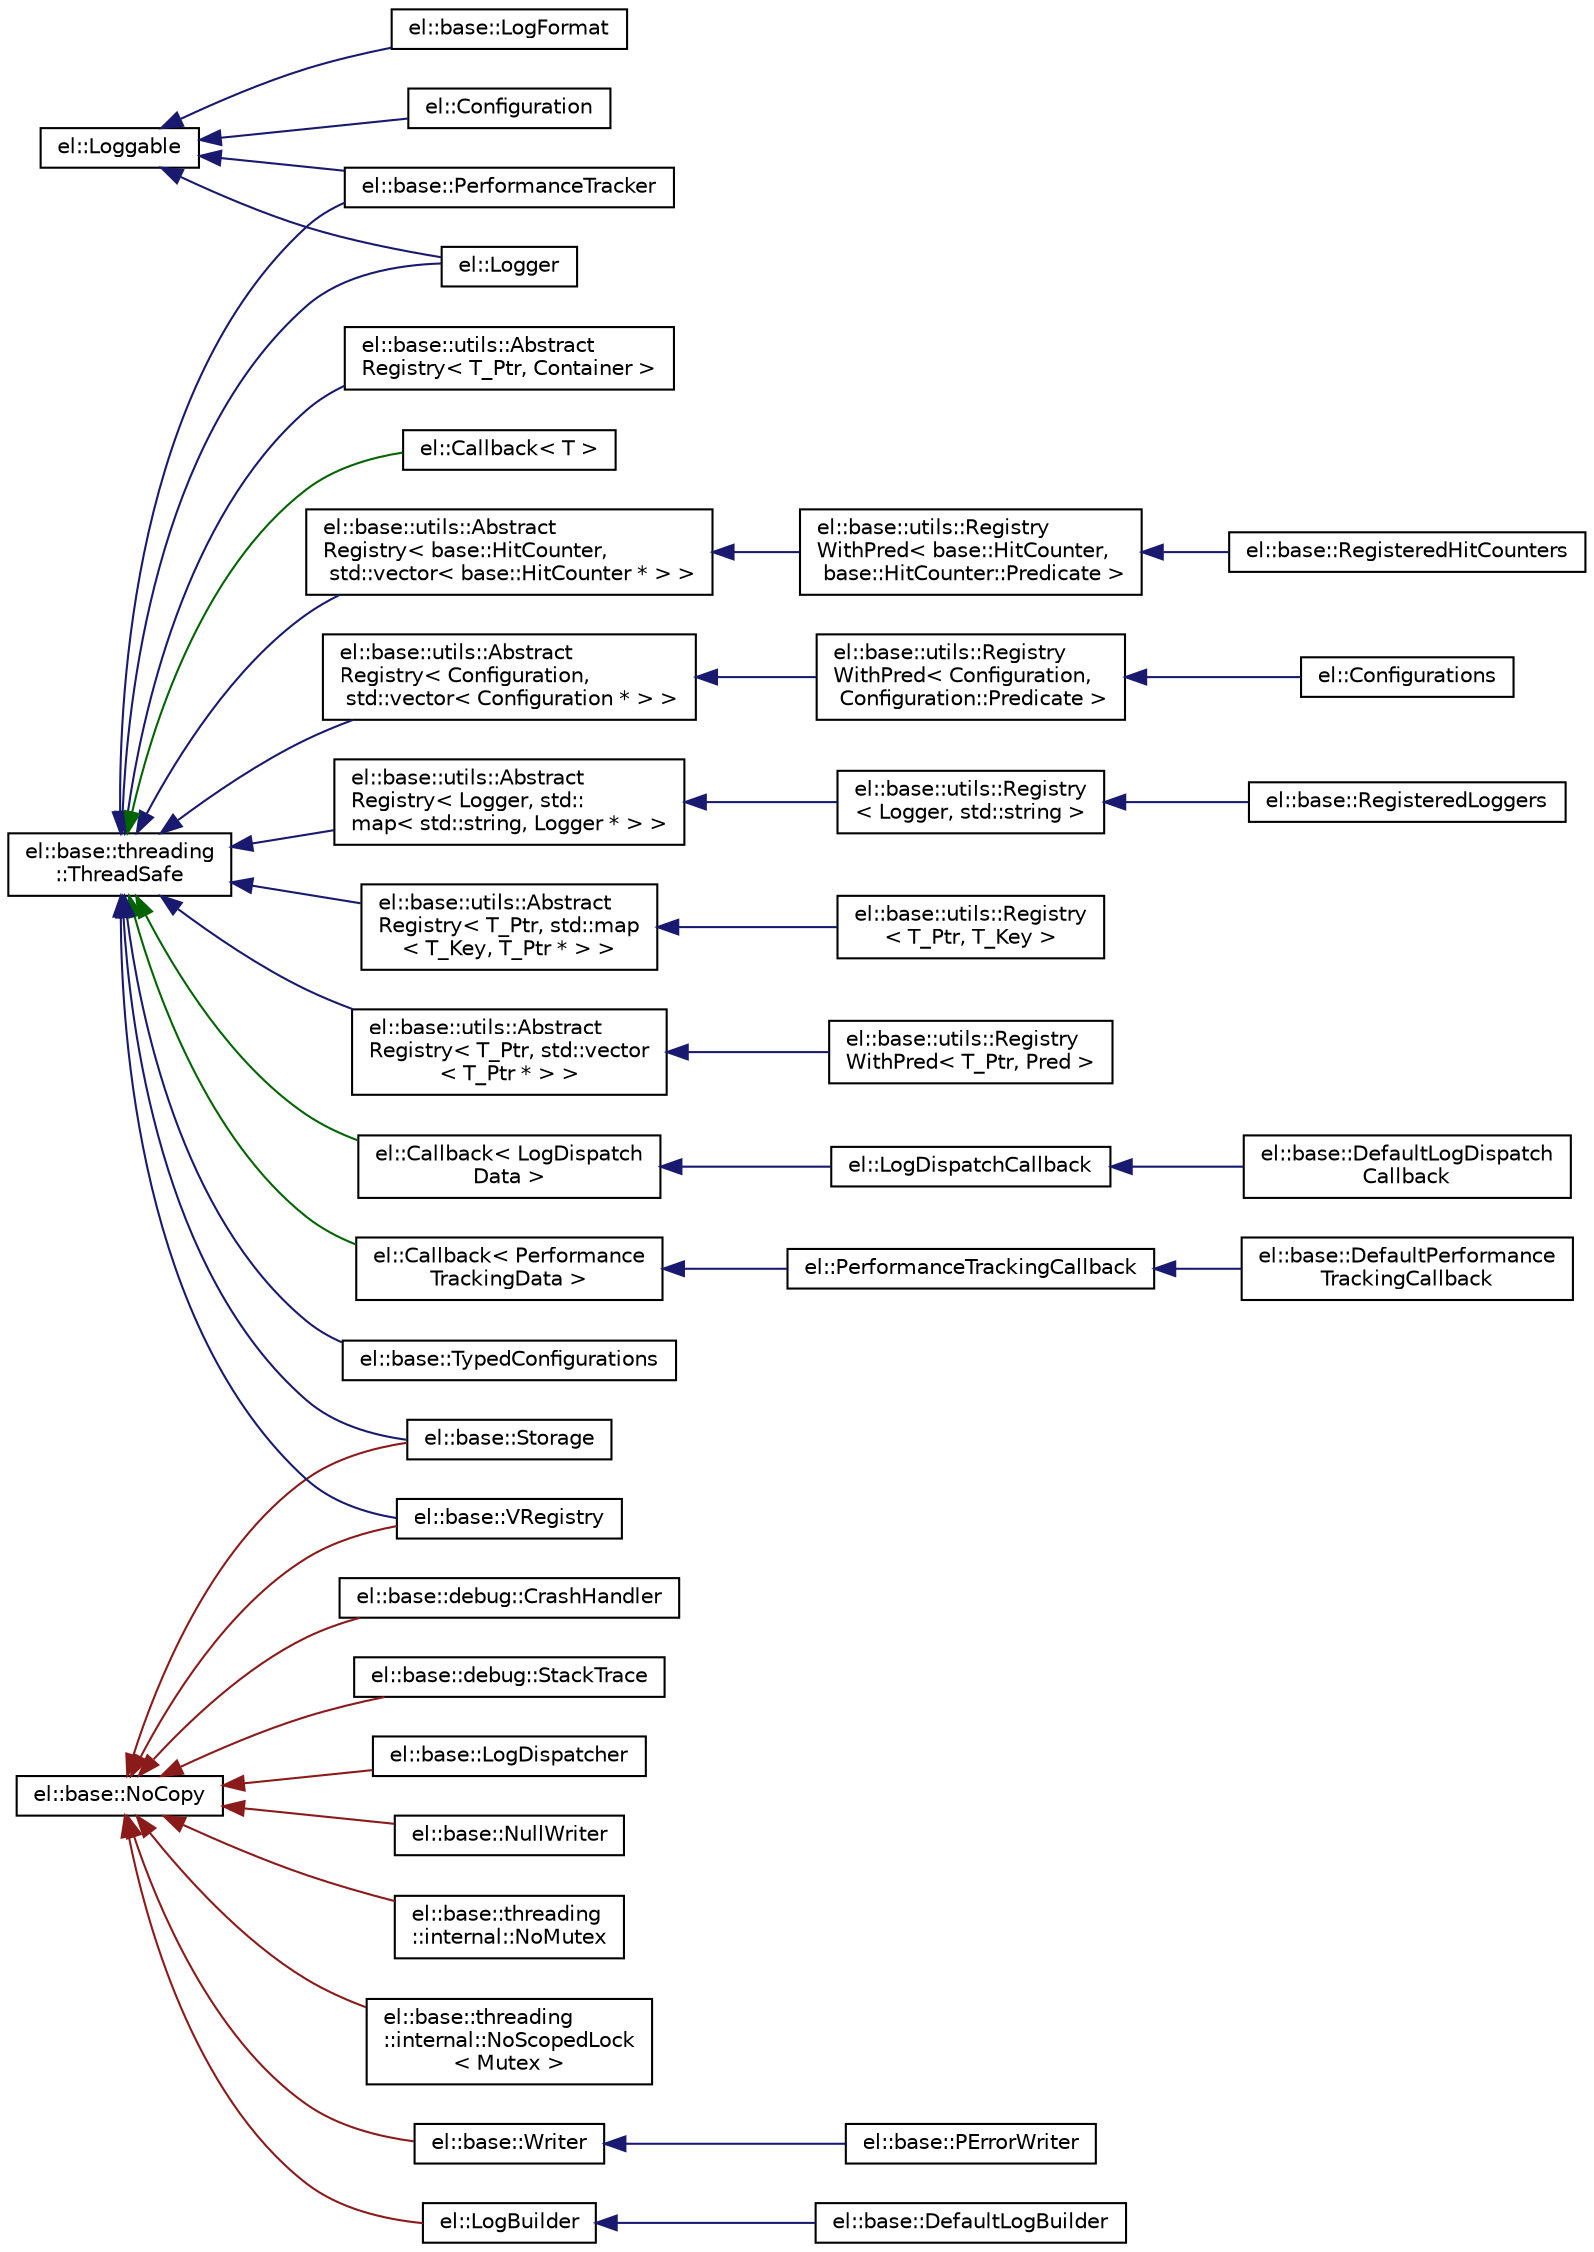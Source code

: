 digraph "Graphical Class Hierarchy"
{
  edge [fontname="Helvetica",fontsize="10",labelfontname="Helvetica",labelfontsize="10"];
  node [fontname="Helvetica",fontsize="10",shape=record];
  rankdir="LR";
  Node1 [label="el::Loggable",height=0.2,width=0.4,color="black", fillcolor="white", style="filled",URL="$classel_1_1_loggable.html",tooltip="Base of Easylogging++ friendly class. "];
  Node1 -> Node2 [dir="back",color="midnightblue",fontsize="10",style="solid",fontname="Helvetica"];
  Node2 [label="el::base::LogFormat",height=0.2,width=0.4,color="black", fillcolor="white", style="filled",URL="$classel_1_1base_1_1_log_format.html",tooltip="Represents log format containing flags and date format. This is used internally to start initial log..."];
  Node1 -> Node3 [dir="back",color="midnightblue",fontsize="10",style="solid",fontname="Helvetica"];
  Node3 [label="el::base::PerformanceTracker",height=0.2,width=0.4,color="black", fillcolor="white", style="filled",URL="$classel_1_1base_1_1_performance_tracker.html",tooltip="Represents performanceTracker block of code that conditionally adds performance status to log either ..."];
  Node1 -> Node4 [dir="back",color="midnightblue",fontsize="10",style="solid",fontname="Helvetica"];
  Node4 [label="el::Configuration",height=0.2,width=0.4,color="black", fillcolor="white", style="filled",URL="$classel_1_1_configuration.html",tooltip="Represents single configuration that has representing level, configuration type and a string based va..."];
  Node1 -> Node5 [dir="back",color="midnightblue",fontsize="10",style="solid",fontname="Helvetica"];
  Node5 [label="el::Logger",height=0.2,width=0.4,color="black", fillcolor="white", style="filled",URL="$classel_1_1_logger.html",tooltip="Represents a logger holding ID and configurations we need to write logs. "];
  Node6 [label="el::base::NoCopy",height=0.2,width=0.4,color="black", fillcolor="white", style="filled",URL="$classel_1_1base_1_1_no_copy.html",tooltip="Internal helper class that prevent copy constructor for class. "];
  Node6 -> Node7 [dir="back",color="firebrick4",fontsize="10",style="solid",fontname="Helvetica"];
  Node7 [label="el::base::debug::CrashHandler",height=0.2,width=0.4,color="black", fillcolor="white", style="filled",URL="$classel_1_1base_1_1debug_1_1_crash_handler.html",tooltip="Handles unexpected crashes. "];
  Node6 -> Node8 [dir="back",color="firebrick4",fontsize="10",style="solid",fontname="Helvetica"];
  Node8 [label="el::base::debug::StackTrace",height=0.2,width=0.4,color="black", fillcolor="white", style="filled",URL="$classel_1_1base_1_1debug_1_1_stack_trace.html"];
  Node6 -> Node9 [dir="back",color="firebrick4",fontsize="10",style="solid",fontname="Helvetica"];
  Node9 [label="el::base::LogDispatcher",height=0.2,width=0.4,color="black", fillcolor="white", style="filled",URL="$classel_1_1base_1_1_log_dispatcher.html",tooltip="Dispatches log messages. "];
  Node6 -> Node10 [dir="back",color="firebrick4",fontsize="10",style="solid",fontname="Helvetica"];
  Node10 [label="el::base::NullWriter",height=0.2,width=0.4,color="black", fillcolor="white", style="filled",URL="$classel_1_1base_1_1_null_writer.html",tooltip="Writes nothing - Used when certain log is disabled. "];
  Node6 -> Node11 [dir="back",color="firebrick4",fontsize="10",style="solid",fontname="Helvetica"];
  Node11 [label="el::base::Storage",height=0.2,width=0.4,color="black", fillcolor="white", style="filled",URL="$classel_1_1base_1_1_storage.html",tooltip="Easylogging++ management storage. "];
  Node6 -> Node12 [dir="back",color="firebrick4",fontsize="10",style="solid",fontname="Helvetica"];
  Node12 [label="el::base::threading\l::internal::NoMutex",height=0.2,width=0.4,color="black", fillcolor="white", style="filled",URL="$classel_1_1base_1_1threading_1_1internal_1_1_no_mutex.html",tooltip="Mutex wrapper used when multi-threading is disabled. "];
  Node6 -> Node13 [dir="back",color="firebrick4",fontsize="10",style="solid",fontname="Helvetica"];
  Node13 [label="el::base::threading\l::internal::NoScopedLock\l\< Mutex \>",height=0.2,width=0.4,color="black", fillcolor="white", style="filled",URL="$classel_1_1base_1_1threading_1_1internal_1_1_no_scoped_lock.html",tooltip="Lock guard wrapper used when multi-threading is disabled. "];
  Node6 -> Node14 [dir="back",color="firebrick4",fontsize="10",style="solid",fontname="Helvetica"];
  Node14 [label="el::base::VRegistry",height=0.2,width=0.4,color="black", fillcolor="white", style="filled",URL="$classel_1_1base_1_1_v_registry.html",tooltip="Represents registries for verbose logging. "];
  Node6 -> Node15 [dir="back",color="firebrick4",fontsize="10",style="solid",fontname="Helvetica"];
  Node15 [label="el::base::Writer",height=0.2,width=0.4,color="black", fillcolor="white", style="filled",URL="$classel_1_1base_1_1_writer.html",tooltip="Main entry point of each logging. "];
  Node15 -> Node16 [dir="back",color="midnightblue",fontsize="10",style="solid",fontname="Helvetica"];
  Node16 [label="el::base::PErrorWriter",height=0.2,width=0.4,color="black", fillcolor="white", style="filled",URL="$classel_1_1base_1_1_p_error_writer.html"];
  Node6 -> Node17 [dir="back",color="firebrick4",fontsize="10",style="solid",fontname="Helvetica"];
  Node17 [label="el::LogBuilder",height=0.2,width=0.4,color="black", fillcolor="white", style="filled",URL="$classel_1_1_log_builder.html"];
  Node17 -> Node18 [dir="back",color="midnightblue",fontsize="10",style="solid",fontname="Helvetica"];
  Node18 [label="el::base::DefaultLogBuilder",height=0.2,width=0.4,color="black", fillcolor="white", style="filled",URL="$classel_1_1base_1_1_default_log_builder.html"];
  Node19 [label="el::base::threading\l::ThreadSafe",height=0.2,width=0.4,color="black", fillcolor="white", style="filled",URL="$classel_1_1base_1_1threading_1_1_thread_safe.html",tooltip="Base of thread safe class, this class is inheritable-only. "];
  Node19 -> Node20 [dir="back",color="midnightblue",fontsize="10",style="solid",fontname="Helvetica"];
  Node20 [label="el::base::utils::Abstract\lRegistry\< base::HitCounter,\l std::vector\< base::HitCounter * \> \>",height=0.2,width=0.4,color="black", fillcolor="white", style="filled",URL="$classel_1_1base_1_1utils_1_1_abstract_registry.html"];
  Node20 -> Node21 [dir="back",color="midnightblue",fontsize="10",style="solid",fontname="Helvetica"];
  Node21 [label="el::base::utils::Registry\lWithPred\< base::HitCounter,\l base::HitCounter::Predicate \>",height=0.2,width=0.4,color="black", fillcolor="white", style="filled",URL="$classel_1_1base_1_1utils_1_1_registry_with_pred.html"];
  Node21 -> Node22 [dir="back",color="midnightblue",fontsize="10",style="solid",fontname="Helvetica"];
  Node22 [label="el::base::RegisteredHitCounters",height=0.2,width=0.4,color="black", fillcolor="white", style="filled",URL="$classel_1_1base_1_1_registered_hit_counters.html",tooltip="Repository for hit counters used across the application. "];
  Node19 -> Node23 [dir="back",color="midnightblue",fontsize="10",style="solid",fontname="Helvetica"];
  Node23 [label="el::base::utils::Abstract\lRegistry\< Configuration,\l std::vector\< Configuration * \> \>",height=0.2,width=0.4,color="black", fillcolor="white", style="filled",URL="$classel_1_1base_1_1utils_1_1_abstract_registry.html"];
  Node23 -> Node24 [dir="back",color="midnightblue",fontsize="10",style="solid",fontname="Helvetica"];
  Node24 [label="el::base::utils::Registry\lWithPred\< Configuration,\l Configuration::Predicate \>",height=0.2,width=0.4,color="black", fillcolor="white", style="filled",URL="$classel_1_1base_1_1utils_1_1_registry_with_pred.html"];
  Node24 -> Node25 [dir="back",color="midnightblue",fontsize="10",style="solid",fontname="Helvetica"];
  Node25 [label="el::Configurations",height=0.2,width=0.4,color="black", fillcolor="white", style="filled",URL="$classel_1_1_configurations.html",tooltip="Thread-safe Configuration repository. "];
  Node19 -> Node26 [dir="back",color="midnightblue",fontsize="10",style="solid",fontname="Helvetica"];
  Node26 [label="el::base::utils::Abstract\lRegistry\< Logger, std::\lmap\< std::string, Logger * \> \>",height=0.2,width=0.4,color="black", fillcolor="white", style="filled",URL="$classel_1_1base_1_1utils_1_1_abstract_registry.html"];
  Node26 -> Node27 [dir="back",color="midnightblue",fontsize="10",style="solid",fontname="Helvetica"];
  Node27 [label="el::base::utils::Registry\l\< Logger, std::string \>",height=0.2,width=0.4,color="black", fillcolor="white", style="filled",URL="$classel_1_1base_1_1utils_1_1_registry.html"];
  Node27 -> Node28 [dir="back",color="midnightblue",fontsize="10",style="solid",fontname="Helvetica"];
  Node28 [label="el::base::RegisteredLoggers",height=0.2,width=0.4,color="black", fillcolor="white", style="filled",URL="$classel_1_1base_1_1_registered_loggers.html",tooltip="Loggers repository. "];
  Node19 -> Node29 [dir="back",color="midnightblue",fontsize="10",style="solid",fontname="Helvetica"];
  Node29 [label="el::base::utils::Abstract\lRegistry\< T_Ptr, std::map\l\< T_Key, T_Ptr * \> \>",height=0.2,width=0.4,color="black", fillcolor="white", style="filled",URL="$classel_1_1base_1_1utils_1_1_abstract_registry.html"];
  Node29 -> Node30 [dir="back",color="midnightblue",fontsize="10",style="solid",fontname="Helvetica"];
  Node30 [label="el::base::utils::Registry\l\< T_Ptr, T_Key \>",height=0.2,width=0.4,color="black", fillcolor="white", style="filled",URL="$classel_1_1base_1_1utils_1_1_registry.html",tooltip="A pointer registry mechanism to manage memory and provide search functionalities. (non-predicate vers..."];
  Node19 -> Node31 [dir="back",color="midnightblue",fontsize="10",style="solid",fontname="Helvetica"];
  Node31 [label="el::base::utils::Abstract\lRegistry\< T_Ptr, std::vector\l\< T_Ptr * \> \>",height=0.2,width=0.4,color="black", fillcolor="white", style="filled",URL="$classel_1_1base_1_1utils_1_1_abstract_registry.html"];
  Node31 -> Node32 [dir="back",color="midnightblue",fontsize="10",style="solid",fontname="Helvetica"];
  Node32 [label="el::base::utils::Registry\lWithPred\< T_Ptr, Pred \>",height=0.2,width=0.4,color="black", fillcolor="white", style="filled",URL="$classel_1_1base_1_1utils_1_1_registry_with_pred.html",tooltip="A pointer registry mechanism to manage memory and provide search functionalities. (predicate version)..."];
  Node19 -> Node33 [dir="back",color="darkgreen",fontsize="10",style="solid",fontname="Helvetica"];
  Node33 [label="el::Callback\< LogDispatch\lData \>",height=0.2,width=0.4,color="black", fillcolor="white", style="filled",URL="$classel_1_1_callback.html"];
  Node33 -> Node34 [dir="back",color="midnightblue",fontsize="10",style="solid",fontname="Helvetica"];
  Node34 [label="el::LogDispatchCallback",height=0.2,width=0.4,color="black", fillcolor="white", style="filled",URL="$classel_1_1_log_dispatch_callback.html"];
  Node34 -> Node35 [dir="back",color="midnightblue",fontsize="10",style="solid",fontname="Helvetica"];
  Node35 [label="el::base::DefaultLogDispatch\lCallback",height=0.2,width=0.4,color="black", fillcolor="white", style="filled",URL="$classel_1_1base_1_1_default_log_dispatch_callback.html"];
  Node19 -> Node36 [dir="back",color="darkgreen",fontsize="10",style="solid",fontname="Helvetica"];
  Node36 [label="el::Callback\< Performance\lTrackingData \>",height=0.2,width=0.4,color="black", fillcolor="white", style="filled",URL="$classel_1_1_callback.html"];
  Node36 -> Node37 [dir="back",color="midnightblue",fontsize="10",style="solid",fontname="Helvetica"];
  Node37 [label="el::PerformanceTrackingCallback",height=0.2,width=0.4,color="black", fillcolor="white", style="filled",URL="$classel_1_1_performance_tracking_callback.html"];
  Node37 -> Node38 [dir="back",color="midnightblue",fontsize="10",style="solid",fontname="Helvetica"];
  Node38 [label="el::base::DefaultPerformance\lTrackingCallback",height=0.2,width=0.4,color="black", fillcolor="white", style="filled",URL="$classel_1_1base_1_1_default_performance_tracking_callback.html"];
  Node19 -> Node3 [dir="back",color="midnightblue",fontsize="10",style="solid",fontname="Helvetica"];
  Node19 -> Node11 [dir="back",color="midnightblue",fontsize="10",style="solid",fontname="Helvetica"];
  Node19 -> Node39 [dir="back",color="midnightblue",fontsize="10",style="solid",fontname="Helvetica"];
  Node39 [label="el::base::TypedConfigurations",height=0.2,width=0.4,color="black", fillcolor="white", style="filled",URL="$classel_1_1base_1_1_typed_configurations.html",tooltip="Configurations with data types. "];
  Node19 -> Node40 [dir="back",color="midnightblue",fontsize="10",style="solid",fontname="Helvetica"];
  Node40 [label="el::base::utils::Abstract\lRegistry\< T_Ptr, Container \>",height=0.2,width=0.4,color="black", fillcolor="white", style="filled",URL="$classel_1_1base_1_1utils_1_1_abstract_registry.html",tooltip="Abstract registry (aka repository) that provides basic interface for pointer repository specified by ..."];
  Node19 -> Node14 [dir="back",color="midnightblue",fontsize="10",style="solid",fontname="Helvetica"];
  Node19 -> Node41 [dir="back",color="darkgreen",fontsize="10",style="solid",fontname="Helvetica"];
  Node41 [label="el::Callback\< T \>",height=0.2,width=0.4,color="black", fillcolor="white", style="filled",URL="$classel_1_1_callback.html"];
  Node19 -> Node5 [dir="back",color="midnightblue",fontsize="10",style="solid",fontname="Helvetica"];
}
